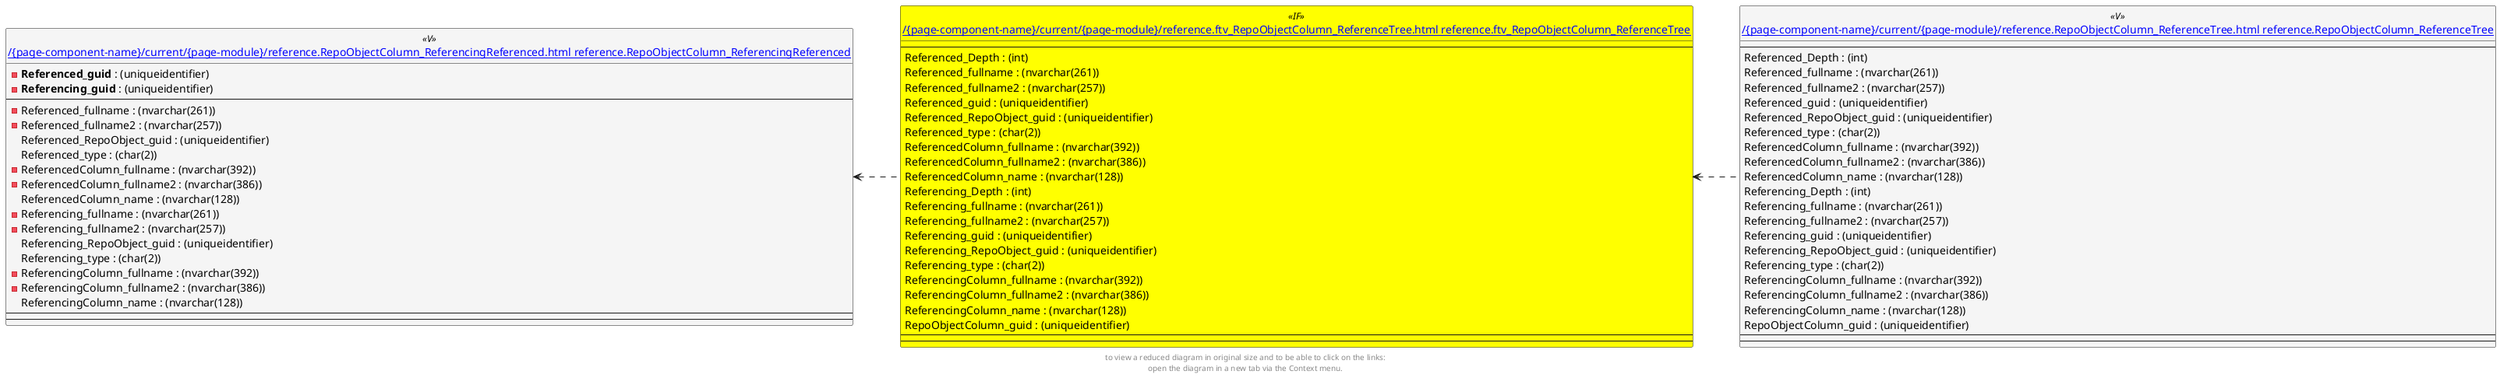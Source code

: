 @startuml
left to right direction
'top to bottom direction
hide circle
'avoide "." issues:
set namespaceSeparator none


skinparam class {
  BackgroundColor White
  BackgroundColor<<FN>> Yellow
  BackgroundColor<<FS>> Yellow
  BackgroundColor<<FT>> LightGray
  BackgroundColor<<IF>> Yellow
  BackgroundColor<<IS>> Yellow
  BackgroundColor<<P>> Aqua
  BackgroundColor<<PC>> Aqua
  BackgroundColor<<SN>> Yellow
  BackgroundColor<<SO>> SlateBlue
  BackgroundColor<<TF>> LightGray
  BackgroundColor<<TR>> Tomato
  BackgroundColor<<U>> White
  BackgroundColor<<V>> WhiteSmoke
  BackgroundColor<<X>> Aqua
}


entity "[[{site-url}/{page-component-name}/current/{page-module}/reference.ftv_RepoObjectColumn_ReferenceTree.html reference.ftv_RepoObjectColumn_ReferenceTree]]" as reference.ftv_RepoObjectColumn_ReferenceTree << IF >> {
  --
  Referenced_Depth : (int)
  Referenced_fullname : (nvarchar(261))
  Referenced_fullname2 : (nvarchar(257))
  Referenced_guid : (uniqueidentifier)
  Referenced_RepoObject_guid : (uniqueidentifier)
  Referenced_type : (char(2))
  ReferencedColumn_fullname : (nvarchar(392))
  ReferencedColumn_fullname2 : (nvarchar(386))
  ReferencedColumn_name : (nvarchar(128))
  Referencing_Depth : (int)
  Referencing_fullname : (nvarchar(261))
  Referencing_fullname2 : (nvarchar(257))
  Referencing_guid : (uniqueidentifier)
  Referencing_RepoObject_guid : (uniqueidentifier)
  Referencing_type : (char(2))
  ReferencingColumn_fullname : (nvarchar(392))
  ReferencingColumn_fullname2 : (nvarchar(386))
  ReferencingColumn_name : (nvarchar(128))
  RepoObjectColumn_guid : (uniqueidentifier)
  --
  --
}

entity "[[{site-url}/{page-component-name}/current/{page-module}/reference.RepoObjectColumn_ReferenceTree.html reference.RepoObjectColumn_ReferenceTree]]" as reference.RepoObjectColumn_ReferenceTree << V >> {
  --
  Referenced_Depth : (int)
  Referenced_fullname : (nvarchar(261))
  Referenced_fullname2 : (nvarchar(257))
  Referenced_guid : (uniqueidentifier)
  Referenced_RepoObject_guid : (uniqueidentifier)
  Referenced_type : (char(2))
  ReferencedColumn_fullname : (nvarchar(392))
  ReferencedColumn_fullname2 : (nvarchar(386))
  ReferencedColumn_name : (nvarchar(128))
  Referencing_Depth : (int)
  Referencing_fullname : (nvarchar(261))
  Referencing_fullname2 : (nvarchar(257))
  Referencing_guid : (uniqueidentifier)
  Referencing_RepoObject_guid : (uniqueidentifier)
  Referencing_type : (char(2))
  ReferencingColumn_fullname : (nvarchar(392))
  ReferencingColumn_fullname2 : (nvarchar(386))
  ReferencingColumn_name : (nvarchar(128))
  RepoObjectColumn_guid : (uniqueidentifier)
  --
  --
}

entity "[[{site-url}/{page-component-name}/current/{page-module}/reference.RepoObjectColumn_ReferencingReferenced.html reference.RepoObjectColumn_ReferencingReferenced]]" as reference.RepoObjectColumn_ReferencingReferenced << V >> {
  - **Referenced_guid** : (uniqueidentifier)
  - **Referencing_guid** : (uniqueidentifier)
  --
  - Referenced_fullname : (nvarchar(261))
  - Referenced_fullname2 : (nvarchar(257))
  Referenced_RepoObject_guid : (uniqueidentifier)
  Referenced_type : (char(2))
  - ReferencedColumn_fullname : (nvarchar(392))
  - ReferencedColumn_fullname2 : (nvarchar(386))
  ReferencedColumn_name : (nvarchar(128))
  - Referencing_fullname : (nvarchar(261))
  - Referencing_fullname2 : (nvarchar(257))
  Referencing_RepoObject_guid : (uniqueidentifier)
  Referencing_type : (char(2))
  - ReferencingColumn_fullname : (nvarchar(392))
  - ReferencingColumn_fullname2 : (nvarchar(386))
  ReferencingColumn_name : (nvarchar(128))
  --
  --
}

reference.ftv_RepoObjectColumn_ReferenceTree <.. reference.RepoObjectColumn_ReferenceTree
reference.RepoObjectColumn_ReferencingReferenced <.. reference.ftv_RepoObjectColumn_ReferenceTree

footer
to view a reduced diagram in original size and to be able to click on the links:
open the diagram in a new tab via the Context menu.
end footer

@enduml

